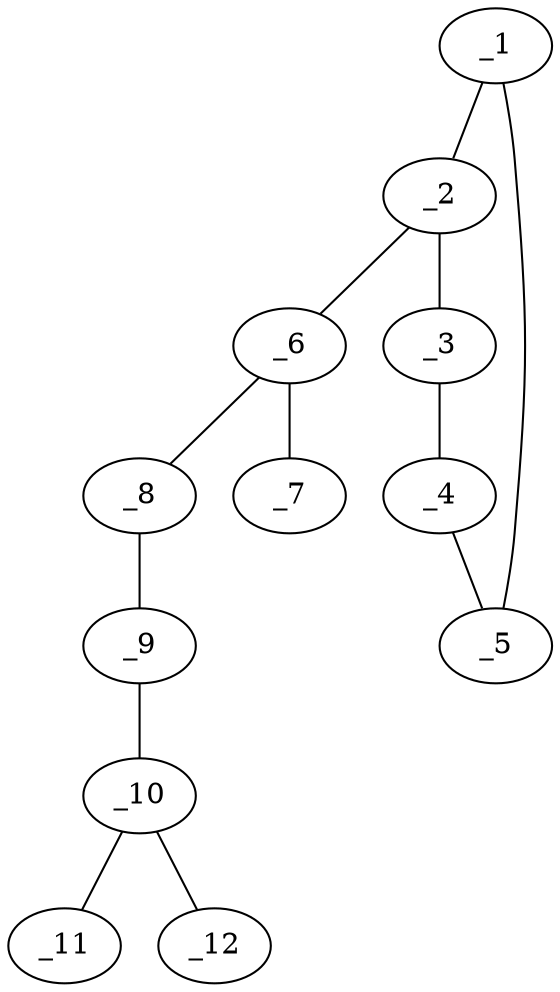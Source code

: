 graph molid644433 {
	_1	 [charge=0,
		chem=1,
		symbol="C  ",
		x="3.675",
		y="-1.8184"];
	_2	 [charge=0,
		chem=1,
		symbol="C  ",
		x="2.866",
		y="-1.2306"];
	_1 -- _2	 [valence=1];
	_5	 [charge=0,
		chem=1,
		symbol="C  ",
		x="3.366",
		y="-2.7694"];
	_1 -- _5	 [valence=2];
	_3	 [charge=0,
		chem=1,
		symbol="C  ",
		x="2.057",
		y="-1.8184"];
	_2 -- _3	 [valence=2];
	_6	 [charge=0,
		chem=1,
		symbol="C  ",
		x="2.866",
		y="-0.2306"];
	_2 -- _6	 [valence=1];
	_4	 [charge=0,
		chem=2,
		symbol="O  ",
		x="2.366",
		y="-2.7694"];
	_3 -- _4	 [valence=1];
	_4 -- _5	 [valence=1];
	_7	 [charge=0,
		chem=2,
		symbol="O  ",
		x=2,
		y="0.2694"];
	_6 -- _7	 [valence=2];
	_8	 [charge=0,
		chem=1,
		symbol="C  ",
		x="3.7321",
		y="0.2694"];
	_6 -- _8	 [valence=1];
	_9	 [charge=0,
		chem=1,
		symbol="C  ",
		x="3.7321",
		y="1.2694"];
	_8 -- _9	 [valence=1];
	_10	 [charge=0,
		chem=1,
		symbol="C  ",
		x="4.5981",
		y="1.7694"];
	_9 -- _10	 [valence=1];
	_11	 [charge=0,
		chem=2,
		symbol="O  ",
		x="4.5981",
		y="2.7694"];
	_10 -- _11	 [valence=1];
	_12	 [charge=0,
		chem=1,
		symbol="C  ",
		x="5.4641",
		y="1.2694"];
	_10 -- _12	 [valence=1];
}
